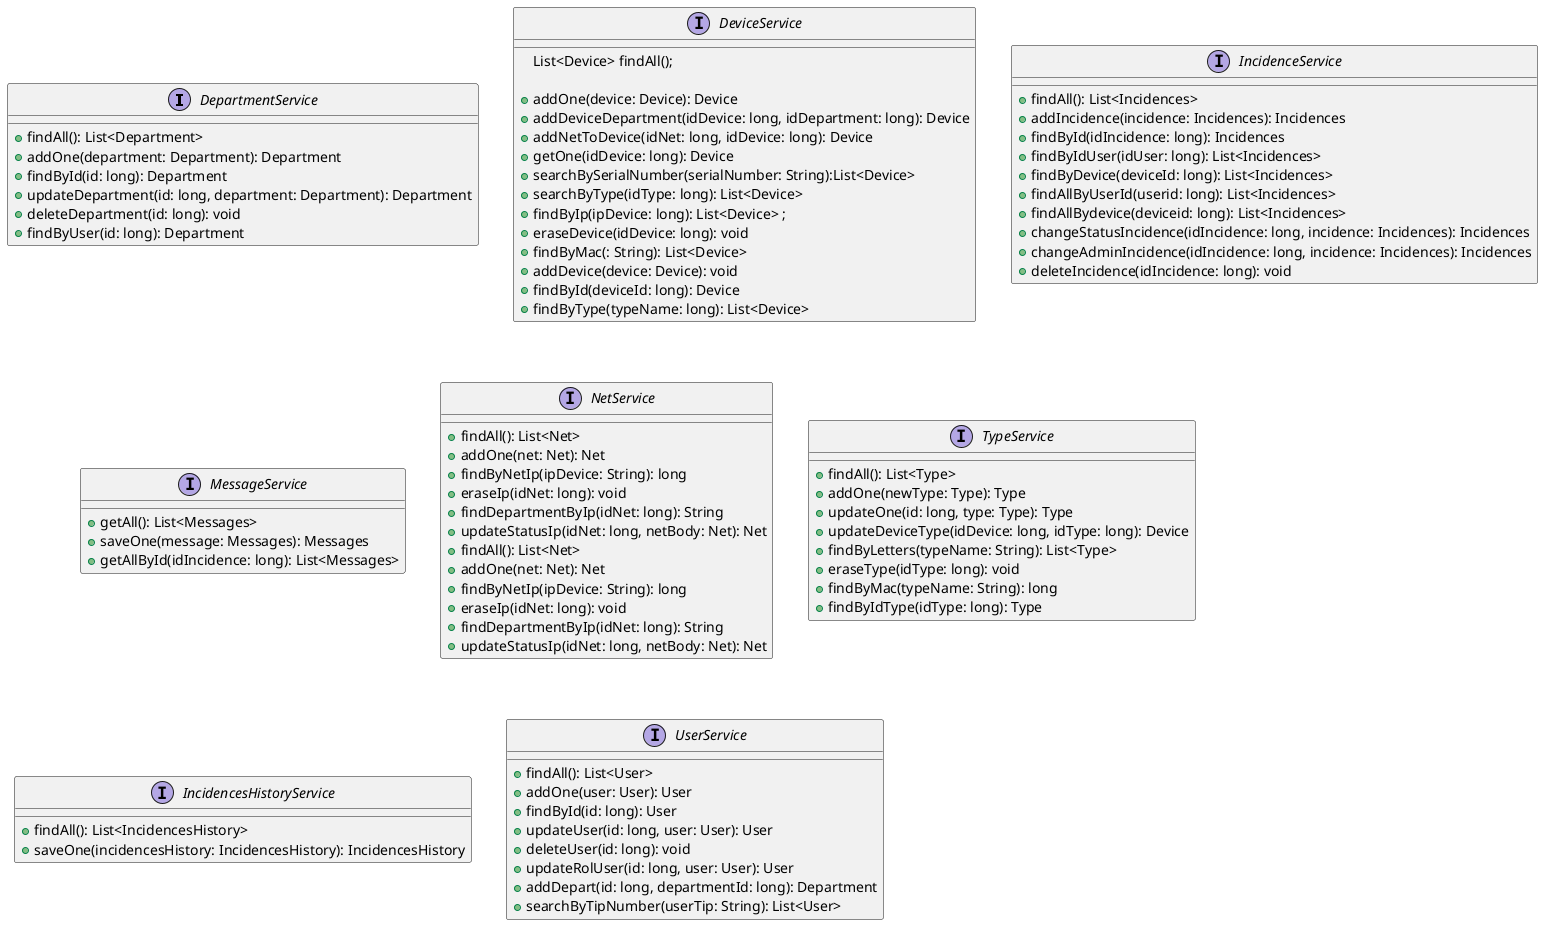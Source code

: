 @startuml (id = SERVICES)
interface DepartmentService {
    + findAll(): List<Department>
    + addOne(department: Department): Department
    + findById(id: long): Department
    + updateDepartment(id: long, department: Department): Department
    + deleteDepartment(id: long): void
    + findByUser(id: long): Department
  }
interface DeviceService {
  List<Device> findAll();

    + addOne(device: Device): Device
    + addDeviceDepartment(idDevice: long, idDepartment: long): Device
    + addNetToDevice(idNet: long, idDevice: long): Device
    + getOne(idDevice: long): Device
    + searchBySerialNumber(serialNumber: String):List<Device>
    + searchByType(idType: long): List<Device>
    + findByIp(ipDevice: long): List<Device> ;
    + eraseDevice(idDevice: long): void
    + findByMac(: String): List<Device>
    + addDevice(device: Device): void
    + findById(deviceId: long): Device
    + findByType(typeName: long): List<Device>
    }
 interface IncidenceService {
    + findAll(): List<Incidences>
    + addIncidence(incidence: Incidences): Incidences
    + findById(idIncidence: long): Incidences
    + findByIdUser(idUser: long): List<Incidences>
    + findByDevice(deviceId: long): List<Incidences>
    + findAllByUserId(userid: long): List<Incidences>
    + findAllBydevice(deviceid: long): List<Incidences>
    + changeStatusIncidence(idIncidence: long, incidence: Incidences): Incidences
    + changeAdminIncidence(idIncidence: long, incidence: Incidences): Incidences
    + deleteIncidence(idIncidence: long): void
  }
  interface MessageService {
      + getAll(): List<Messages>
      + saveOne(message: Messages): Messages
      + getAllById(idIncidence: long): List<Messages>
    }
  interface NetService {
      + findAll(): List<Net>
      + addOne(net: Net): Net
      + findByNetIp(ipDevice: String): long
      + eraseIp(idNet: long): void
      + findDepartmentByIp(idNet: long): String
      + updateStatusIp(idNet: long, netBody: Net): Net
    }
   interface TypeService {
      + findAll(): List<Type>
      + addOne(newType: Type): Type
      + updateOne(id: long, type: Type): Type
      + updateDeviceType(idDevice: long, idType: long): Device
      + findByLetters(typeName: String): List<Type>
      + eraseType(idType: long): void
      + findByMac(typeName: String): long
      + findByIdType(idType: long): Type
    }
    interface IncidencesHistoryService {
        + findAll(): List<IncidencesHistory>
        + saveOne(incidencesHistory: IncidencesHistory): IncidencesHistory
      }
 interface UserService {
    + findAll(): List<User>
    + addOne(user: User): User
    + findById(id: long): User
    + updateUser(id: long, user: User): User
    + deleteUser(id: long): void
    + updateRolUser(id: long, user: User): User
    + addDepart(id: long, departmentId: long): Department
    + searchByTipNumber(userTip: String): List<User>
  }

  interface NetService {
      +  findAll(): List<Net>
      + addOne(net: Net): Net
      + findByNetIp(ipDevice: String): long
      + eraseIp(idNet: long): void
      + findDepartmentByIp(idNet: long): String
      + updateStatusIp(idNet: long, netBody: Net): Net
  }

@enduml
